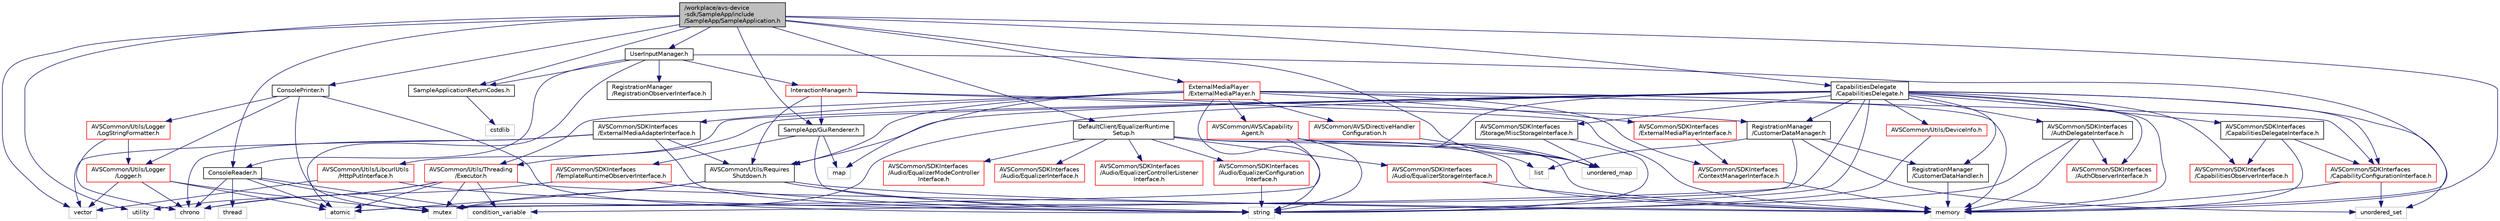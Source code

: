 digraph "/workplace/avs-device-sdk/SampleApp/include/SampleApp/SampleApplication.h"
{
  edge [fontname="Helvetica",fontsize="10",labelfontname="Helvetica",labelfontsize="10"];
  node [fontname="Helvetica",fontsize="10",shape=record];
  Node1 [label="/workplace/avs-device\l-sdk/SampleApp/include\l/SampleApp/SampleApplication.h",height=0.2,width=0.4,color="black", fillcolor="grey75", style="filled", fontcolor="black"];
  Node1 -> Node2 [color="midnightblue",fontsize="10",style="solid",fontname="Helvetica"];
  Node2 [label="memory",height=0.2,width=0.4,color="grey75", fillcolor="white", style="filled"];
  Node1 -> Node3 [color="midnightblue",fontsize="10",style="solid",fontname="Helvetica"];
  Node3 [label="unordered_map",height=0.2,width=0.4,color="grey75", fillcolor="white", style="filled"];
  Node1 -> Node4 [color="midnightblue",fontsize="10",style="solid",fontname="Helvetica"];
  Node4 [label="utility",height=0.2,width=0.4,color="grey75", fillcolor="white", style="filled"];
  Node1 -> Node5 [color="midnightblue",fontsize="10",style="solid",fontname="Helvetica"];
  Node5 [label="vector",height=0.2,width=0.4,color="grey75", fillcolor="white", style="filled"];
  Node1 -> Node6 [color="midnightblue",fontsize="10",style="solid",fontname="Helvetica"];
  Node6 [label="ConsolePrinter.h",height=0.2,width=0.4,color="black", fillcolor="white", style="filled",URL="$_console_printer_8h.html"];
  Node6 -> Node7 [color="midnightblue",fontsize="10",style="solid",fontname="Helvetica"];
  Node7 [label="mutex",height=0.2,width=0.4,color="grey75", fillcolor="white", style="filled"];
  Node6 -> Node8 [color="midnightblue",fontsize="10",style="solid",fontname="Helvetica"];
  Node8 [label="string",height=0.2,width=0.4,color="grey75", fillcolor="white", style="filled"];
  Node6 -> Node9 [color="midnightblue",fontsize="10",style="solid",fontname="Helvetica"];
  Node9 [label="AVSCommon/Utils/Logger\l/Logger.h",height=0.2,width=0.4,color="red", fillcolor="white", style="filled",URL="$_logger_8h.html"];
  Node9 -> Node10 [color="midnightblue",fontsize="10",style="solid",fontname="Helvetica"];
  Node10 [label="atomic",height=0.2,width=0.4,color="grey75", fillcolor="white", style="filled"];
  Node9 -> Node11 [color="midnightblue",fontsize="10",style="solid",fontname="Helvetica"];
  Node11 [label="chrono",height=0.2,width=0.4,color="grey75", fillcolor="white", style="filled"];
  Node9 -> Node7 [color="midnightblue",fontsize="10",style="solid",fontname="Helvetica"];
  Node9 -> Node5 [color="midnightblue",fontsize="10",style="solid",fontname="Helvetica"];
  Node6 -> Node12 [color="midnightblue",fontsize="10",style="solid",fontname="Helvetica"];
  Node12 [label="AVSCommon/Utils/Logger\l/LogStringFormatter.h",height=0.2,width=0.4,color="red", fillcolor="white", style="filled",URL="$_log_string_formatter_8h.html"];
  Node12 -> Node11 [color="midnightblue",fontsize="10",style="solid",fontname="Helvetica"];
  Node12 -> Node9 [color="midnightblue",fontsize="10",style="solid",fontname="Helvetica"];
  Node1 -> Node13 [color="midnightblue",fontsize="10",style="solid",fontname="Helvetica"];
  Node13 [label="ConsoleReader.h",height=0.2,width=0.4,color="black", fillcolor="white", style="filled",URL="$_console_reader_8h.html"];
  Node13 -> Node10 [color="midnightblue",fontsize="10",style="solid",fontname="Helvetica"];
  Node13 -> Node11 [color="midnightblue",fontsize="10",style="solid",fontname="Helvetica"];
  Node13 -> Node14 [color="midnightblue",fontsize="10",style="solid",fontname="Helvetica"];
  Node14 [label="condition_variable",height=0.2,width=0.4,color="grey75", fillcolor="white", style="filled"];
  Node13 -> Node7 [color="midnightblue",fontsize="10",style="solid",fontname="Helvetica"];
  Node13 -> Node15 [color="midnightblue",fontsize="10",style="solid",fontname="Helvetica"];
  Node15 [label="thread",height=0.2,width=0.4,color="grey75", fillcolor="white", style="filled"];
  Node1 -> Node16 [color="midnightblue",fontsize="10",style="solid",fontname="Helvetica"];
  Node16 [label="DefaultClient/EqualizerRuntime\lSetup.h",height=0.2,width=0.4,color="black", fillcolor="white", style="filled",URL="$_equalizer_runtime_setup_8h.html"];
  Node16 -> Node17 [color="midnightblue",fontsize="10",style="solid",fontname="Helvetica"];
  Node17 [label="AVSCommon/SDKInterfaces\l/Audio/EqualizerConfiguration\lInterface.h",height=0.2,width=0.4,color="red", fillcolor="white", style="filled",URL="$_equalizer_configuration_interface_8h.html"];
  Node17 -> Node8 [color="midnightblue",fontsize="10",style="solid",fontname="Helvetica"];
  Node16 -> Node18 [color="midnightblue",fontsize="10",style="solid",fontname="Helvetica"];
  Node18 [label="AVSCommon/SDKInterfaces\l/Audio/EqualizerModeController\lInterface.h",height=0.2,width=0.4,color="red", fillcolor="white", style="filled",URL="$_equalizer_mode_controller_interface_8h.html"];
  Node16 -> Node19 [color="midnightblue",fontsize="10",style="solid",fontname="Helvetica"];
  Node19 [label="AVSCommon/SDKInterfaces\l/Audio/EqualizerStorageInterface.h",height=0.2,width=0.4,color="red", fillcolor="white", style="filled",URL="$_equalizer_storage_interface_8h.html"];
  Node19 -> Node2 [color="midnightblue",fontsize="10",style="solid",fontname="Helvetica"];
  Node16 -> Node20 [color="midnightblue",fontsize="10",style="solid",fontname="Helvetica"];
  Node20 [label="AVSCommon/SDKInterfaces\l/Audio/EqualizerInterface.h",height=0.2,width=0.4,color="red", fillcolor="white", style="filled",URL="$_equalizer_interface_8h.html"];
  Node16 -> Node21 [color="midnightblue",fontsize="10",style="solid",fontname="Helvetica"];
  Node21 [label="AVSCommon/SDKInterfaces\l/Audio/EqualizerControllerListener\lInterface.h",height=0.2,width=0.4,color="red", fillcolor="white", style="filled",URL="$_equalizer_controller_listener_interface_8h.html"];
  Node16 -> Node22 [color="midnightblue",fontsize="10",style="solid",fontname="Helvetica"];
  Node22 [label="list",height=0.2,width=0.4,color="grey75", fillcolor="white", style="filled"];
  Node16 -> Node2 [color="midnightblue",fontsize="10",style="solid",fontname="Helvetica"];
  Node1 -> Node23 [color="midnightblue",fontsize="10",style="solid",fontname="Helvetica"];
  Node23 [label="SampleApp/GuiRenderer.h",height=0.2,width=0.4,color="black", fillcolor="white", style="filled",URL="$_gui_renderer_8h.html"];
  Node23 -> Node24 [color="midnightblue",fontsize="10",style="solid",fontname="Helvetica"];
  Node24 [label="AVSCommon/SDKInterfaces\l/TemplateRuntimeObserverInterface.h",height=0.2,width=0.4,color="red", fillcolor="white", style="filled",URL="$_template_runtime_observer_interface_8h.html"];
  Node24 -> Node11 [color="midnightblue",fontsize="10",style="solid",fontname="Helvetica"];
  Node24 -> Node8 [color="midnightblue",fontsize="10",style="solid",fontname="Helvetica"];
  Node23 -> Node25 [color="midnightblue",fontsize="10",style="solid",fontname="Helvetica"];
  Node25 [label="map",height=0.2,width=0.4,color="grey75", fillcolor="white", style="filled"];
  Node23 -> Node8 [color="midnightblue",fontsize="10",style="solid",fontname="Helvetica"];
  Node1 -> Node26 [color="midnightblue",fontsize="10",style="solid",fontname="Helvetica"];
  Node26 [label="SampleApplicationReturnCodes.h",height=0.2,width=0.4,color="black", fillcolor="white", style="filled",URL="$_sample_application_return_codes_8h.html"];
  Node26 -> Node27 [color="midnightblue",fontsize="10",style="solid",fontname="Helvetica"];
  Node27 [label="cstdlib",height=0.2,width=0.4,color="grey75", fillcolor="white", style="filled"];
  Node1 -> Node28 [color="midnightblue",fontsize="10",style="solid",fontname="Helvetica"];
  Node28 [label="UserInputManager.h",height=0.2,width=0.4,color="black", fillcolor="white", style="filled",URL="$_user_input_manager_8h.html"];
  Node28 -> Node10 [color="midnightblue",fontsize="10",style="solid",fontname="Helvetica"];
  Node28 -> Node2 [color="midnightblue",fontsize="10",style="solid",fontname="Helvetica"];
  Node28 -> Node29 [color="midnightblue",fontsize="10",style="solid",fontname="Helvetica"];
  Node29 [label="RegistrationManager\l/RegistrationObserverInterface.h",height=0.2,width=0.4,color="black", fillcolor="white", style="filled",URL="$_registration_observer_interface_8h.html"];
  Node28 -> Node13 [color="midnightblue",fontsize="10",style="solid",fontname="Helvetica"];
  Node28 -> Node30 [color="midnightblue",fontsize="10",style="solid",fontname="Helvetica"];
  Node30 [label="InteractionManager.h",height=0.2,width=0.4,color="red", fillcolor="white", style="filled",URL="$_interaction_manager_8h.html"];
  Node30 -> Node2 [color="midnightblue",fontsize="10",style="solid",fontname="Helvetica"];
  Node30 -> Node31 [color="midnightblue",fontsize="10",style="solid",fontname="Helvetica"];
  Node31 [label="AVSCommon/Utils/Requires\lShutdown.h",height=0.2,width=0.4,color="black", fillcolor="white", style="filled",URL="$_requires_shutdown_8h.html"];
  Node31 -> Node10 [color="midnightblue",fontsize="10",style="solid",fontname="Helvetica"];
  Node31 -> Node2 [color="midnightblue",fontsize="10",style="solid",fontname="Helvetica"];
  Node31 -> Node7 [color="midnightblue",fontsize="10",style="solid",fontname="Helvetica"];
  Node31 -> Node8 [color="midnightblue",fontsize="10",style="solid",fontname="Helvetica"];
  Node30 -> Node32 [color="midnightblue",fontsize="10",style="solid",fontname="Helvetica"];
  Node32 [label="RegistrationManager\l/CustomerDataManager.h",height=0.2,width=0.4,color="black", fillcolor="white", style="filled",URL="$_customer_data_manager_8h.html"];
  Node32 -> Node22 [color="midnightblue",fontsize="10",style="solid",fontname="Helvetica"];
  Node32 -> Node7 [color="midnightblue",fontsize="10",style="solid",fontname="Helvetica"];
  Node32 -> Node33 [color="midnightblue",fontsize="10",style="solid",fontname="Helvetica"];
  Node33 [label="unordered_set",height=0.2,width=0.4,color="grey75", fillcolor="white", style="filled"];
  Node32 -> Node34 [color="midnightblue",fontsize="10",style="solid",fontname="Helvetica"];
  Node34 [label="RegistrationManager\l/CustomerDataHandler.h",height=0.2,width=0.4,color="black", fillcolor="white", style="filled",URL="$_customer_data_handler_8h.html"];
  Node34 -> Node2 [color="midnightblue",fontsize="10",style="solid",fontname="Helvetica"];
  Node30 -> Node23 [color="midnightblue",fontsize="10",style="solid",fontname="Helvetica"];
  Node28 -> Node26 [color="midnightblue",fontsize="10",style="solid",fontname="Helvetica"];
  Node1 -> Node35 [color="midnightblue",fontsize="10",style="solid",fontname="Helvetica"];
  Node35 [label="CapabilitiesDelegate\l/CapabilitiesDelegate.h",height=0.2,width=0.4,color="black", fillcolor="white", style="filled",URL="$_capabilities_delegate_8h.html"];
  Node35 -> Node14 [color="midnightblue",fontsize="10",style="solid",fontname="Helvetica"];
  Node35 -> Node2 [color="midnightblue",fontsize="10",style="solid",fontname="Helvetica"];
  Node35 -> Node7 [color="midnightblue",fontsize="10",style="solid",fontname="Helvetica"];
  Node35 -> Node8 [color="midnightblue",fontsize="10",style="solid",fontname="Helvetica"];
  Node35 -> Node3 [color="midnightblue",fontsize="10",style="solid",fontname="Helvetica"];
  Node35 -> Node33 [color="midnightblue",fontsize="10",style="solid",fontname="Helvetica"];
  Node35 -> Node36 [color="midnightblue",fontsize="10",style="solid",fontname="Helvetica"];
  Node36 [label="AVSCommon/SDKInterfaces\l/AuthDelegateInterface.h",height=0.2,width=0.4,color="black", fillcolor="white", style="filled",URL="$_auth_delegate_interface_8h.html"];
  Node36 -> Node2 [color="midnightblue",fontsize="10",style="solid",fontname="Helvetica"];
  Node36 -> Node8 [color="midnightblue",fontsize="10",style="solid",fontname="Helvetica"];
  Node36 -> Node37 [color="midnightblue",fontsize="10",style="solid",fontname="Helvetica"];
  Node37 [label="AVSCommon/SDKInterfaces\l/AuthObserverInterface.h",height=0.2,width=0.4,color="red", fillcolor="white", style="filled",URL="$_auth_observer_interface_8h.html"];
  Node35 -> Node37 [color="midnightblue",fontsize="10",style="solid",fontname="Helvetica"];
  Node35 -> Node38 [color="midnightblue",fontsize="10",style="solid",fontname="Helvetica"];
  Node38 [label="AVSCommon/SDKInterfaces\l/CapabilityConfigurationInterface.h",height=0.2,width=0.4,color="red", fillcolor="white", style="filled",URL="$_capability_configuration_interface_8h.html"];
  Node38 -> Node2 [color="midnightblue",fontsize="10",style="solid",fontname="Helvetica"];
  Node38 -> Node33 [color="midnightblue",fontsize="10",style="solid",fontname="Helvetica"];
  Node35 -> Node39 [color="midnightblue",fontsize="10",style="solid",fontname="Helvetica"];
  Node39 [label="AVSCommon/SDKInterfaces\l/CapabilitiesDelegateInterface.h",height=0.2,width=0.4,color="black", fillcolor="white", style="filled",URL="$_capabilities_delegate_interface_8h.html"];
  Node39 -> Node2 [color="midnightblue",fontsize="10",style="solid",fontname="Helvetica"];
  Node39 -> Node38 [color="midnightblue",fontsize="10",style="solid",fontname="Helvetica"];
  Node39 -> Node40 [color="midnightblue",fontsize="10",style="solid",fontname="Helvetica"];
  Node40 [label="AVSCommon/SDKInterfaces\l/CapabilitiesObserverInterface.h",height=0.2,width=0.4,color="red", fillcolor="white", style="filled",URL="$_capabilities_observer_interface_8h.html"];
  Node35 -> Node40 [color="midnightblue",fontsize="10",style="solid",fontname="Helvetica"];
  Node35 -> Node41 [color="midnightblue",fontsize="10",style="solid",fontname="Helvetica"];
  Node41 [label="AVSCommon/SDKInterfaces\l/Storage/MiscStorageInterface.h",height=0.2,width=0.4,color="black", fillcolor="white", style="filled",URL="$_misc_storage_interface_8h.html"];
  Node41 -> Node8 [color="midnightblue",fontsize="10",style="solid",fontname="Helvetica"];
  Node41 -> Node3 [color="midnightblue",fontsize="10",style="solid",fontname="Helvetica"];
  Node35 -> Node42 [color="midnightblue",fontsize="10",style="solid",fontname="Helvetica"];
  Node42 [label="AVSCommon/Utils/DeviceInfo.h",height=0.2,width=0.4,color="red", fillcolor="white", style="filled",URL="$_device_info_8h.html"];
  Node42 -> Node8 [color="midnightblue",fontsize="10",style="solid",fontname="Helvetica"];
  Node35 -> Node43 [color="midnightblue",fontsize="10",style="solid",fontname="Helvetica"];
  Node43 [label="AVSCommon/Utils/Threading\l/Executor.h",height=0.2,width=0.4,color="red", fillcolor="white", style="filled",URL="$_executor_8h.html"];
  Node43 -> Node10 [color="midnightblue",fontsize="10",style="solid",fontname="Helvetica"];
  Node43 -> Node14 [color="midnightblue",fontsize="10",style="solid",fontname="Helvetica"];
  Node43 -> Node11 [color="midnightblue",fontsize="10",style="solid",fontname="Helvetica"];
  Node43 -> Node2 [color="midnightblue",fontsize="10",style="solid",fontname="Helvetica"];
  Node43 -> Node7 [color="midnightblue",fontsize="10",style="solid",fontname="Helvetica"];
  Node43 -> Node4 [color="midnightblue",fontsize="10",style="solid",fontname="Helvetica"];
  Node35 -> Node44 [color="midnightblue",fontsize="10",style="solid",fontname="Helvetica"];
  Node44 [label="AVSCommon/Utils/LibcurlUtils\l/HttpPutInterface.h",height=0.2,width=0.4,color="red", fillcolor="white", style="filled",URL="$_http_put_interface_8h.html"];
  Node44 -> Node8 [color="midnightblue",fontsize="10",style="solid",fontname="Helvetica"];
  Node44 -> Node5 [color="midnightblue",fontsize="10",style="solid",fontname="Helvetica"];
  Node35 -> Node31 [color="midnightblue",fontsize="10",style="solid",fontname="Helvetica"];
  Node35 -> Node34 [color="midnightblue",fontsize="10",style="solid",fontname="Helvetica"];
  Node35 -> Node32 [color="midnightblue",fontsize="10",style="solid",fontname="Helvetica"];
  Node1 -> Node45 [color="midnightblue",fontsize="10",style="solid",fontname="Helvetica"];
  Node45 [label="ExternalMediaPlayer\l/ExternalMediaPlayer.h",height=0.2,width=0.4,color="red", fillcolor="white", style="filled",URL="$_external_media_player_8h.html"];
  Node45 -> Node25 [color="midnightblue",fontsize="10",style="solid",fontname="Helvetica"];
  Node45 -> Node2 [color="midnightblue",fontsize="10",style="solid",fontname="Helvetica"];
  Node45 -> Node8 [color="midnightblue",fontsize="10",style="solid",fontname="Helvetica"];
  Node45 -> Node46 [color="midnightblue",fontsize="10",style="solid",fontname="Helvetica"];
  Node46 [label="AVSCommon/AVS/Capability\lAgent.h",height=0.2,width=0.4,color="red", fillcolor="white", style="filled",URL="$_capability_agent_8h.html"];
  Node46 -> Node10 [color="midnightblue",fontsize="10",style="solid",fontname="Helvetica"];
  Node46 -> Node3 [color="midnightblue",fontsize="10",style="solid",fontname="Helvetica"];
  Node46 -> Node8 [color="midnightblue",fontsize="10",style="solid",fontname="Helvetica"];
  Node46 -> Node2 [color="midnightblue",fontsize="10",style="solid",fontname="Helvetica"];
  Node45 -> Node47 [color="midnightblue",fontsize="10",style="solid",fontname="Helvetica"];
  Node47 [label="AVSCommon/AVS/DirectiveHandler\lConfiguration.h",height=0.2,width=0.4,color="red", fillcolor="white", style="filled",URL="$_directive_handler_configuration_8h.html"];
  Node47 -> Node3 [color="midnightblue",fontsize="10",style="solid",fontname="Helvetica"];
  Node45 -> Node38 [color="midnightblue",fontsize="10",style="solid",fontname="Helvetica"];
  Node45 -> Node48 [color="midnightblue",fontsize="10",style="solid",fontname="Helvetica"];
  Node48 [label="AVSCommon/SDKInterfaces\l/ContextManagerInterface.h",height=0.2,width=0.4,color="red", fillcolor="white", style="filled",URL="$_context_manager_interface_8h.html"];
  Node48 -> Node2 [color="midnightblue",fontsize="10",style="solid",fontname="Helvetica"];
  Node45 -> Node49 [color="midnightblue",fontsize="10",style="solid",fontname="Helvetica"];
  Node49 [label="AVSCommon/SDKInterfaces\l/ExternalMediaAdapterInterface.h",height=0.2,width=0.4,color="black", fillcolor="white", style="filled",URL="$_external_media_adapter_interface_8h.html"];
  Node49 -> Node31 [color="midnightblue",fontsize="10",style="solid",fontname="Helvetica"];
  Node49 -> Node11 [color="midnightblue",fontsize="10",style="solid",fontname="Helvetica"];
  Node49 -> Node8 [color="midnightblue",fontsize="10",style="solid",fontname="Helvetica"];
  Node49 -> Node5 [color="midnightblue",fontsize="10",style="solid",fontname="Helvetica"];
  Node45 -> Node50 [color="midnightblue",fontsize="10",style="solid",fontname="Helvetica"];
  Node50 [label="AVSCommon/SDKInterfaces\l/ExternalMediaPlayerInterface.h",height=0.2,width=0.4,color="red", fillcolor="white", style="filled",URL="$_external_media_player_interface_8h.html"];
  Node50 -> Node48 [color="midnightblue",fontsize="10",style="solid",fontname="Helvetica"];
  Node45 -> Node31 [color="midnightblue",fontsize="10",style="solid",fontname="Helvetica"];
  Node45 -> Node43 [color="midnightblue",fontsize="10",style="solid",fontname="Helvetica"];
}
